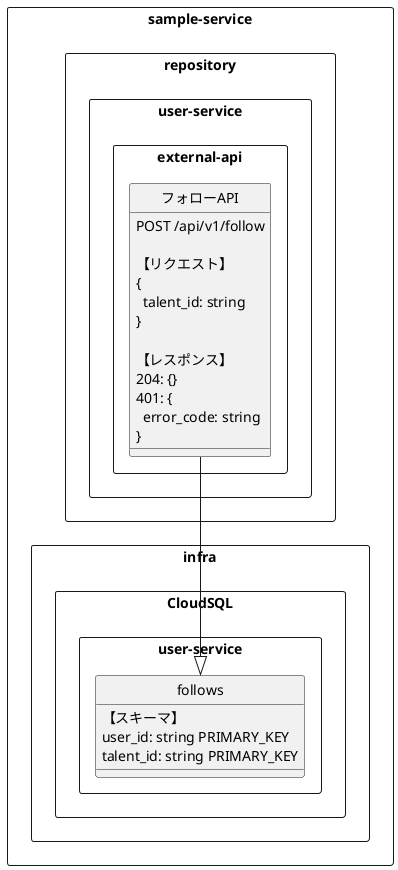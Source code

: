 @startuml
hide circle
rectangle "sample-service" as sample-service {
    rectangle "infra" as sample-service/infra {
        rectangle "CloudSQL" as sample-service/infra/CloudSQL {
            rectangle "user-service" as sample-service/infra/CloudSQL/user-service {
                class "follows" as sample-service/infra/CloudSQL/user-service/follows {
                    【スキーマ】\nuser_id: string PRIMARY_KEY\ntalent_id: string PRIMARY_KEY
                }
            }
        }
    }
    rectangle "repository" as sample-service/repository {
        rectangle "user-service" as sample-service/repository/user-service {
            rectangle "external-api" as sample-service/repository/user-service/external-api {
                class "フォローAPI" as sample-service/repository/user-service/external-api/フォローAPI {
                    POST /api/v1/follow\n\n【リクエスト】\n{\n  talent_id: string\n}\n\n【レスポンス】\n204: {}\n401: {\n  error_code: string\n}
                }
            }
        }
    }
}
"sample-service/repository/user-service/external-api/フォローAPI" --|> "sample-service/infra/CloudSQL/user-service/follows"
@enduml
